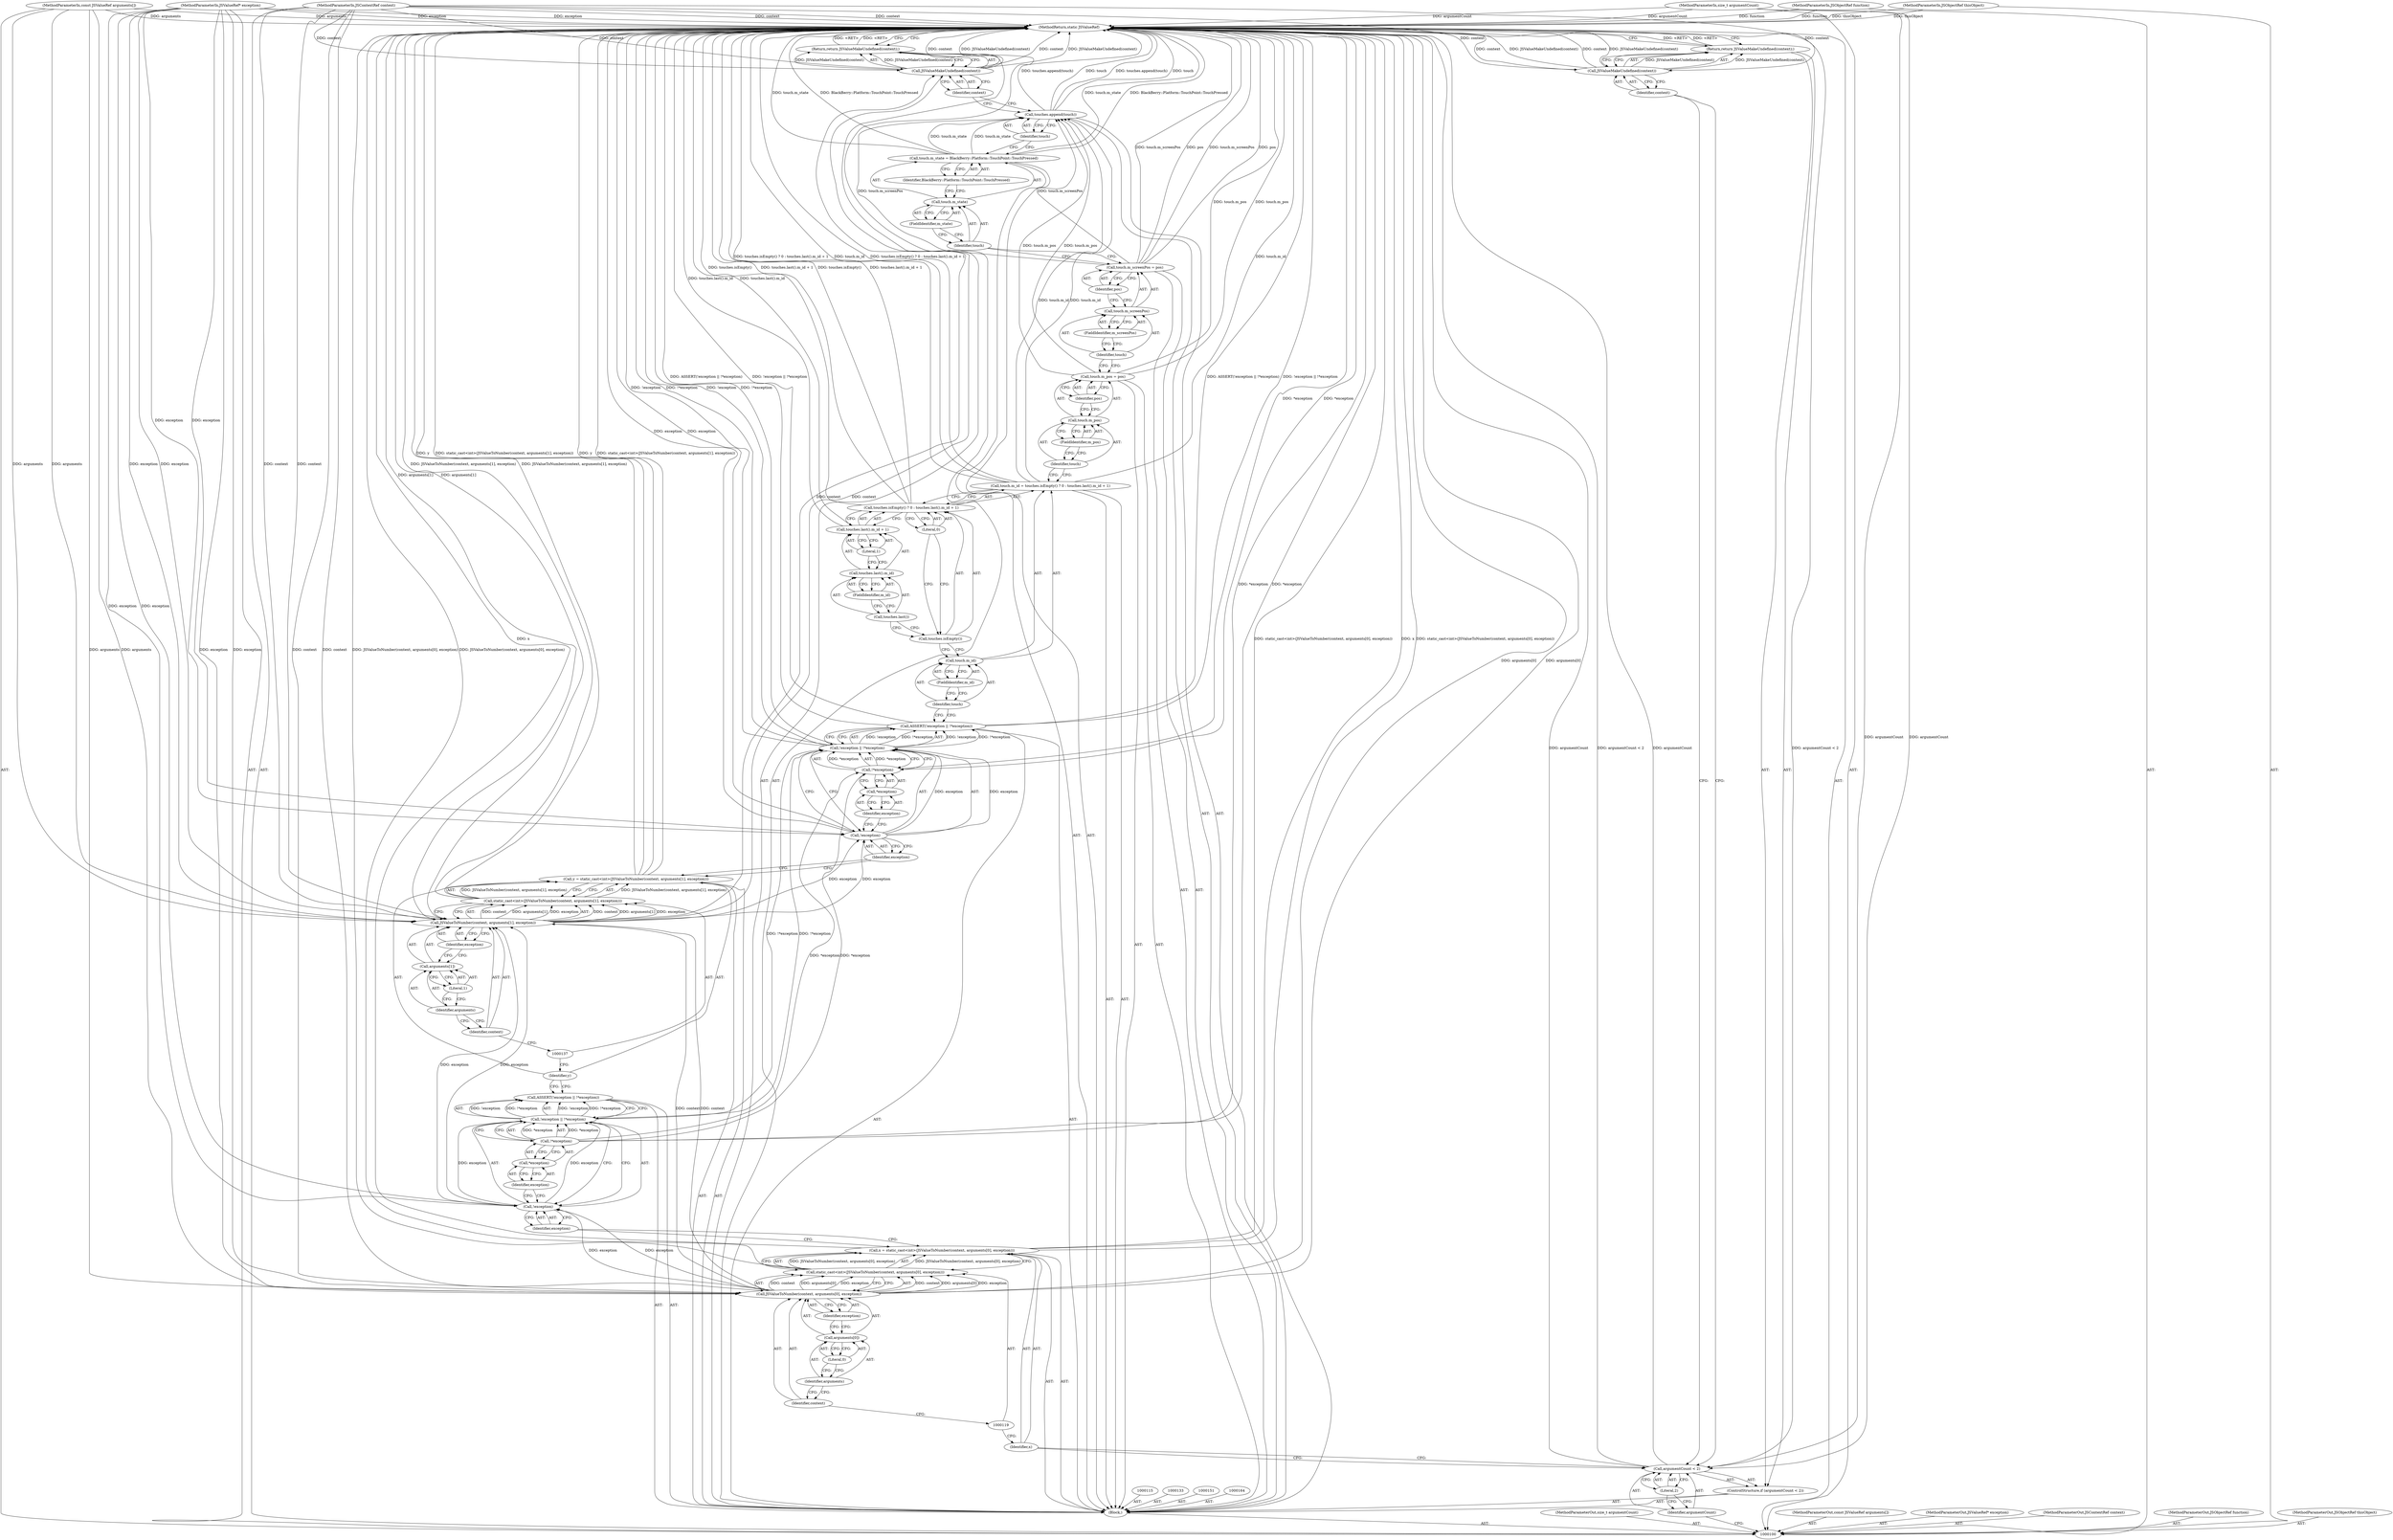 digraph "1_Chrome_d345af9ed62ee5f431be327967f41c3cc3fe936a_7" {
"1000185" [label="(MethodReturn,static JSValueRef)"];
"1000104" [label="(MethodParameterIn,size_t argumentCount)"];
"1000274" [label="(MethodParameterOut,size_t argumentCount)"];
"1000105" [label="(MethodParameterIn,const JSValueRef arguments[])"];
"1000275" [label="(MethodParameterOut,const JSValueRef arguments[])"];
"1000106" [label="(MethodParameterIn,JSValueRef* exception)"];
"1000276" [label="(MethodParameterOut,JSValueRef* exception)"];
"1000101" [label="(MethodParameterIn,JSContextRef context)"];
"1000271" [label="(MethodParameterOut,JSContextRef context)"];
"1000102" [label="(MethodParameterIn,JSObjectRef function)"];
"1000272" [label="(MethodParameterOut,JSObjectRef function)"];
"1000103" [label="(MethodParameterIn,JSObjectRef thisObject)"];
"1000273" [label="(MethodParameterOut,JSObjectRef thisObject)"];
"1000155" [label="(FieldIdentifier,m_id)"];
"1000156" [label="(Call,touches.isEmpty() ? 0 : touches.last().m_id + 1)"];
"1000157" [label="(Call,touches.isEmpty())"];
"1000158" [label="(Literal,0)"];
"1000152" [label="(Call,touch.m_id = touches.isEmpty() ? 0 : touches.last().m_id + 1)"];
"1000153" [label="(Call,touch.m_id)"];
"1000154" [label="(Identifier,touch)"];
"1000159" [label="(Call,touches.last().m_id + 1)"];
"1000160" [label="(Call,touches.last().m_id)"];
"1000161" [label="(Call,touches.last())"];
"1000162" [label="(FieldIdentifier,m_id)"];
"1000163" [label="(Literal,1)"];
"1000168" [label="(FieldIdentifier,m_pos)"];
"1000169" [label="(Identifier,pos)"];
"1000165" [label="(Call,touch.m_pos = pos)"];
"1000166" [label="(Call,touch.m_pos)"];
"1000167" [label="(Identifier,touch)"];
"1000173" [label="(FieldIdentifier,m_screenPos)"];
"1000174" [label="(Identifier,pos)"];
"1000170" [label="(Call,touch.m_screenPos = pos)"];
"1000171" [label="(Call,touch.m_screenPos)"];
"1000172" [label="(Identifier,touch)"];
"1000178" [label="(FieldIdentifier,m_state)"];
"1000179" [label="(Identifier,BlackBerry::Platform::TouchPoint::TouchPressed)"];
"1000175" [label="(Call,touch.m_state = BlackBerry::Platform::TouchPoint::TouchPressed)"];
"1000176" [label="(Call,touch.m_state)"];
"1000177" [label="(Identifier,touch)"];
"1000181" [label="(Identifier,touch)"];
"1000180" [label="(Call,touches.append(touch))"];
"1000107" [label="(Block,)"];
"1000183" [label="(Call,JSValueMakeUndefined(context))"];
"1000184" [label="(Identifier,context)"];
"1000182" [label="(Return,return JSValueMakeUndefined(context);)"];
"1000111" [label="(Literal,2)"];
"1000108" [label="(ControlStructure,if (argumentCount < 2))"];
"1000109" [label="(Call,argumentCount < 2)"];
"1000110" [label="(Identifier,argumentCount)"];
"1000113" [label="(Call,JSValueMakeUndefined(context))"];
"1000114" [label="(Identifier,context)"];
"1000112" [label="(Return,return JSValueMakeUndefined(context);)"];
"1000118" [label="(Call,static_cast<int>(JSValueToNumber(context, arguments[0], exception)))"];
"1000120" [label="(Call,JSValueToNumber(context, arguments[0], exception))"];
"1000121" [label="(Identifier,context)"];
"1000122" [label="(Call,arguments[0])"];
"1000123" [label="(Identifier,arguments)"];
"1000124" [label="(Literal,0)"];
"1000125" [label="(Identifier,exception)"];
"1000116" [label="(Call,x = static_cast<int>(JSValueToNumber(context, arguments[0], exception)))"];
"1000117" [label="(Identifier,x)"];
"1000127" [label="(Call,!exception || !*exception)"];
"1000128" [label="(Call,!exception)"];
"1000129" [label="(Identifier,exception)"];
"1000130" [label="(Call,!*exception)"];
"1000131" [label="(Call,*exception)"];
"1000132" [label="(Identifier,exception)"];
"1000126" [label="(Call,ASSERT(!exception || !*exception))"];
"1000136" [label="(Call,static_cast<int>(JSValueToNumber(context, arguments[1], exception)))"];
"1000138" [label="(Call,JSValueToNumber(context, arguments[1], exception))"];
"1000139" [label="(Identifier,context)"];
"1000140" [label="(Call,arguments[1])"];
"1000141" [label="(Identifier,arguments)"];
"1000142" [label="(Literal,1)"];
"1000143" [label="(Identifier,exception)"];
"1000134" [label="(Call,y = static_cast<int>(JSValueToNumber(context, arguments[1], exception)))"];
"1000135" [label="(Identifier,y)"];
"1000145" [label="(Call,!exception || !*exception)"];
"1000146" [label="(Call,!exception)"];
"1000147" [label="(Identifier,exception)"];
"1000148" [label="(Call,!*exception)"];
"1000149" [label="(Call,*exception)"];
"1000150" [label="(Identifier,exception)"];
"1000144" [label="(Call,ASSERT(!exception || !*exception))"];
"1000185" -> "1000100"  [label="AST: "];
"1000185" -> "1000112"  [label="CFG: "];
"1000185" -> "1000182"  [label="CFG: "];
"1000112" -> "1000185"  [label="DDG: <RET>"];
"1000156" -> "1000185"  [label="DDG: touches.isEmpty()"];
"1000156" -> "1000185"  [label="DDG: touches.last().m_id + 1"];
"1000105" -> "1000185"  [label="DDG: arguments"];
"1000180" -> "1000185"  [label="DDG: touch"];
"1000180" -> "1000185"  [label="DDG: touches.append(touch)"];
"1000152" -> "1000185"  [label="DDG: touch.m_id"];
"1000152" -> "1000185"  [label="DDG: touches.isEmpty() ? 0 : touches.last().m_id + 1"];
"1000116" -> "1000185"  [label="DDG: static_cast<int>(JSValueToNumber(context, arguments[0], exception))"];
"1000116" -> "1000185"  [label="DDG: x"];
"1000102" -> "1000185"  [label="DDG: function"];
"1000145" -> "1000185"  [label="DDG: !exception"];
"1000145" -> "1000185"  [label="DDG: !*exception"];
"1000175" -> "1000185"  [label="DDG: BlackBerry::Platform::TouchPoint::TouchPressed"];
"1000175" -> "1000185"  [label="DDG: touch.m_state"];
"1000104" -> "1000185"  [label="DDG: argumentCount"];
"1000113" -> "1000185"  [label="DDG: context"];
"1000113" -> "1000185"  [label="DDG: JSValueMakeUndefined(context)"];
"1000159" -> "1000185"  [label="DDG: touches.last().m_id"];
"1000165" -> "1000185"  [label="DDG: touch.m_pos"];
"1000138" -> "1000185"  [label="DDG: arguments[1]"];
"1000183" -> "1000185"  [label="DDG: context"];
"1000183" -> "1000185"  [label="DDG: JSValueMakeUndefined(context)"];
"1000103" -> "1000185"  [label="DDG: thisObject"];
"1000144" -> "1000185"  [label="DDG: ASSERT(!exception || !*exception)"];
"1000144" -> "1000185"  [label="DDG: !exception || !*exception"];
"1000148" -> "1000185"  [label="DDG: *exception"];
"1000134" -> "1000185"  [label="DDG: y"];
"1000134" -> "1000185"  [label="DDG: static_cast<int>(JSValueToNumber(context, arguments[1], exception))"];
"1000101" -> "1000185"  [label="DDG: context"];
"1000109" -> "1000185"  [label="DDG: argumentCount"];
"1000109" -> "1000185"  [label="DDG: argumentCount < 2"];
"1000118" -> "1000185"  [label="DDG: JSValueToNumber(context, arguments[0], exception)"];
"1000120" -> "1000185"  [label="DDG: arguments[0]"];
"1000170" -> "1000185"  [label="DDG: touch.m_screenPos"];
"1000170" -> "1000185"  [label="DDG: pos"];
"1000136" -> "1000185"  [label="DDG: JSValueToNumber(context, arguments[1], exception)"];
"1000146" -> "1000185"  [label="DDG: exception"];
"1000106" -> "1000185"  [label="DDG: exception"];
"1000130" -> "1000185"  [label="DDG: *exception"];
"1000182" -> "1000185"  [label="DDG: <RET>"];
"1000104" -> "1000100"  [label="AST: "];
"1000104" -> "1000185"  [label="DDG: argumentCount"];
"1000104" -> "1000109"  [label="DDG: argumentCount"];
"1000274" -> "1000100"  [label="AST: "];
"1000105" -> "1000100"  [label="AST: "];
"1000105" -> "1000185"  [label="DDG: arguments"];
"1000105" -> "1000120"  [label="DDG: arguments"];
"1000105" -> "1000138"  [label="DDG: arguments"];
"1000275" -> "1000100"  [label="AST: "];
"1000106" -> "1000100"  [label="AST: "];
"1000106" -> "1000185"  [label="DDG: exception"];
"1000106" -> "1000120"  [label="DDG: exception"];
"1000106" -> "1000128"  [label="DDG: exception"];
"1000106" -> "1000138"  [label="DDG: exception"];
"1000106" -> "1000146"  [label="DDG: exception"];
"1000276" -> "1000100"  [label="AST: "];
"1000101" -> "1000100"  [label="AST: "];
"1000101" -> "1000185"  [label="DDG: context"];
"1000101" -> "1000113"  [label="DDG: context"];
"1000101" -> "1000120"  [label="DDG: context"];
"1000101" -> "1000138"  [label="DDG: context"];
"1000101" -> "1000183"  [label="DDG: context"];
"1000271" -> "1000100"  [label="AST: "];
"1000102" -> "1000100"  [label="AST: "];
"1000102" -> "1000185"  [label="DDG: function"];
"1000272" -> "1000100"  [label="AST: "];
"1000103" -> "1000100"  [label="AST: "];
"1000103" -> "1000185"  [label="DDG: thisObject"];
"1000273" -> "1000100"  [label="AST: "];
"1000155" -> "1000153"  [label="AST: "];
"1000155" -> "1000154"  [label="CFG: "];
"1000153" -> "1000155"  [label="CFG: "];
"1000156" -> "1000152"  [label="AST: "];
"1000156" -> "1000158"  [label="CFG: "];
"1000156" -> "1000159"  [label="CFG: "];
"1000157" -> "1000156"  [label="AST: "];
"1000158" -> "1000156"  [label="AST: "];
"1000159" -> "1000156"  [label="AST: "];
"1000152" -> "1000156"  [label="CFG: "];
"1000156" -> "1000185"  [label="DDG: touches.isEmpty()"];
"1000156" -> "1000185"  [label="DDG: touches.last().m_id + 1"];
"1000157" -> "1000156"  [label="AST: "];
"1000157" -> "1000153"  [label="CFG: "];
"1000158" -> "1000157"  [label="CFG: "];
"1000161" -> "1000157"  [label="CFG: "];
"1000158" -> "1000156"  [label="AST: "];
"1000158" -> "1000157"  [label="CFG: "];
"1000156" -> "1000158"  [label="CFG: "];
"1000152" -> "1000107"  [label="AST: "];
"1000152" -> "1000156"  [label="CFG: "];
"1000153" -> "1000152"  [label="AST: "];
"1000156" -> "1000152"  [label="AST: "];
"1000167" -> "1000152"  [label="CFG: "];
"1000152" -> "1000185"  [label="DDG: touch.m_id"];
"1000152" -> "1000185"  [label="DDG: touches.isEmpty() ? 0 : touches.last().m_id + 1"];
"1000152" -> "1000180"  [label="DDG: touch.m_id"];
"1000153" -> "1000152"  [label="AST: "];
"1000153" -> "1000155"  [label="CFG: "];
"1000154" -> "1000153"  [label="AST: "];
"1000155" -> "1000153"  [label="AST: "];
"1000157" -> "1000153"  [label="CFG: "];
"1000154" -> "1000153"  [label="AST: "];
"1000154" -> "1000144"  [label="CFG: "];
"1000155" -> "1000154"  [label="CFG: "];
"1000159" -> "1000156"  [label="AST: "];
"1000159" -> "1000163"  [label="CFG: "];
"1000160" -> "1000159"  [label="AST: "];
"1000163" -> "1000159"  [label="AST: "];
"1000156" -> "1000159"  [label="CFG: "];
"1000159" -> "1000185"  [label="DDG: touches.last().m_id"];
"1000160" -> "1000159"  [label="AST: "];
"1000160" -> "1000162"  [label="CFG: "];
"1000161" -> "1000160"  [label="AST: "];
"1000162" -> "1000160"  [label="AST: "];
"1000163" -> "1000160"  [label="CFG: "];
"1000161" -> "1000160"  [label="AST: "];
"1000161" -> "1000157"  [label="CFG: "];
"1000162" -> "1000161"  [label="CFG: "];
"1000162" -> "1000160"  [label="AST: "];
"1000162" -> "1000161"  [label="CFG: "];
"1000160" -> "1000162"  [label="CFG: "];
"1000163" -> "1000159"  [label="AST: "];
"1000163" -> "1000160"  [label="CFG: "];
"1000159" -> "1000163"  [label="CFG: "];
"1000168" -> "1000166"  [label="AST: "];
"1000168" -> "1000167"  [label="CFG: "];
"1000166" -> "1000168"  [label="CFG: "];
"1000169" -> "1000165"  [label="AST: "];
"1000169" -> "1000166"  [label="CFG: "];
"1000165" -> "1000169"  [label="CFG: "];
"1000165" -> "1000107"  [label="AST: "];
"1000165" -> "1000169"  [label="CFG: "];
"1000166" -> "1000165"  [label="AST: "];
"1000169" -> "1000165"  [label="AST: "];
"1000172" -> "1000165"  [label="CFG: "];
"1000165" -> "1000185"  [label="DDG: touch.m_pos"];
"1000165" -> "1000180"  [label="DDG: touch.m_pos"];
"1000166" -> "1000165"  [label="AST: "];
"1000166" -> "1000168"  [label="CFG: "];
"1000167" -> "1000166"  [label="AST: "];
"1000168" -> "1000166"  [label="AST: "];
"1000169" -> "1000166"  [label="CFG: "];
"1000167" -> "1000166"  [label="AST: "];
"1000167" -> "1000152"  [label="CFG: "];
"1000168" -> "1000167"  [label="CFG: "];
"1000173" -> "1000171"  [label="AST: "];
"1000173" -> "1000172"  [label="CFG: "];
"1000171" -> "1000173"  [label="CFG: "];
"1000174" -> "1000170"  [label="AST: "];
"1000174" -> "1000171"  [label="CFG: "];
"1000170" -> "1000174"  [label="CFG: "];
"1000170" -> "1000107"  [label="AST: "];
"1000170" -> "1000174"  [label="CFG: "];
"1000171" -> "1000170"  [label="AST: "];
"1000174" -> "1000170"  [label="AST: "];
"1000177" -> "1000170"  [label="CFG: "];
"1000170" -> "1000185"  [label="DDG: touch.m_screenPos"];
"1000170" -> "1000185"  [label="DDG: pos"];
"1000170" -> "1000180"  [label="DDG: touch.m_screenPos"];
"1000171" -> "1000170"  [label="AST: "];
"1000171" -> "1000173"  [label="CFG: "];
"1000172" -> "1000171"  [label="AST: "];
"1000173" -> "1000171"  [label="AST: "];
"1000174" -> "1000171"  [label="CFG: "];
"1000172" -> "1000171"  [label="AST: "];
"1000172" -> "1000165"  [label="CFG: "];
"1000173" -> "1000172"  [label="CFG: "];
"1000178" -> "1000176"  [label="AST: "];
"1000178" -> "1000177"  [label="CFG: "];
"1000176" -> "1000178"  [label="CFG: "];
"1000179" -> "1000175"  [label="AST: "];
"1000179" -> "1000176"  [label="CFG: "];
"1000175" -> "1000179"  [label="CFG: "];
"1000175" -> "1000107"  [label="AST: "];
"1000175" -> "1000179"  [label="CFG: "];
"1000176" -> "1000175"  [label="AST: "];
"1000179" -> "1000175"  [label="AST: "];
"1000181" -> "1000175"  [label="CFG: "];
"1000175" -> "1000185"  [label="DDG: BlackBerry::Platform::TouchPoint::TouchPressed"];
"1000175" -> "1000185"  [label="DDG: touch.m_state"];
"1000175" -> "1000180"  [label="DDG: touch.m_state"];
"1000176" -> "1000175"  [label="AST: "];
"1000176" -> "1000178"  [label="CFG: "];
"1000177" -> "1000176"  [label="AST: "];
"1000178" -> "1000176"  [label="AST: "];
"1000179" -> "1000176"  [label="CFG: "];
"1000177" -> "1000176"  [label="AST: "];
"1000177" -> "1000170"  [label="CFG: "];
"1000178" -> "1000177"  [label="CFG: "];
"1000181" -> "1000180"  [label="AST: "];
"1000181" -> "1000175"  [label="CFG: "];
"1000180" -> "1000181"  [label="CFG: "];
"1000180" -> "1000107"  [label="AST: "];
"1000180" -> "1000181"  [label="CFG: "];
"1000181" -> "1000180"  [label="AST: "];
"1000184" -> "1000180"  [label="CFG: "];
"1000180" -> "1000185"  [label="DDG: touch"];
"1000180" -> "1000185"  [label="DDG: touches.append(touch)"];
"1000165" -> "1000180"  [label="DDG: touch.m_pos"];
"1000175" -> "1000180"  [label="DDG: touch.m_state"];
"1000152" -> "1000180"  [label="DDG: touch.m_id"];
"1000170" -> "1000180"  [label="DDG: touch.m_screenPos"];
"1000107" -> "1000100"  [label="AST: "];
"1000108" -> "1000107"  [label="AST: "];
"1000115" -> "1000107"  [label="AST: "];
"1000116" -> "1000107"  [label="AST: "];
"1000126" -> "1000107"  [label="AST: "];
"1000133" -> "1000107"  [label="AST: "];
"1000134" -> "1000107"  [label="AST: "];
"1000144" -> "1000107"  [label="AST: "];
"1000151" -> "1000107"  [label="AST: "];
"1000152" -> "1000107"  [label="AST: "];
"1000164" -> "1000107"  [label="AST: "];
"1000165" -> "1000107"  [label="AST: "];
"1000170" -> "1000107"  [label="AST: "];
"1000175" -> "1000107"  [label="AST: "];
"1000180" -> "1000107"  [label="AST: "];
"1000182" -> "1000107"  [label="AST: "];
"1000183" -> "1000182"  [label="AST: "];
"1000183" -> "1000184"  [label="CFG: "];
"1000184" -> "1000183"  [label="AST: "];
"1000182" -> "1000183"  [label="CFG: "];
"1000183" -> "1000185"  [label="DDG: context"];
"1000183" -> "1000185"  [label="DDG: JSValueMakeUndefined(context)"];
"1000183" -> "1000182"  [label="DDG: JSValueMakeUndefined(context)"];
"1000138" -> "1000183"  [label="DDG: context"];
"1000101" -> "1000183"  [label="DDG: context"];
"1000184" -> "1000183"  [label="AST: "];
"1000184" -> "1000180"  [label="CFG: "];
"1000183" -> "1000184"  [label="CFG: "];
"1000182" -> "1000107"  [label="AST: "];
"1000182" -> "1000183"  [label="CFG: "];
"1000183" -> "1000182"  [label="AST: "];
"1000185" -> "1000182"  [label="CFG: "];
"1000182" -> "1000185"  [label="DDG: <RET>"];
"1000183" -> "1000182"  [label="DDG: JSValueMakeUndefined(context)"];
"1000111" -> "1000109"  [label="AST: "];
"1000111" -> "1000110"  [label="CFG: "];
"1000109" -> "1000111"  [label="CFG: "];
"1000108" -> "1000107"  [label="AST: "];
"1000109" -> "1000108"  [label="AST: "];
"1000112" -> "1000108"  [label="AST: "];
"1000109" -> "1000108"  [label="AST: "];
"1000109" -> "1000111"  [label="CFG: "];
"1000110" -> "1000109"  [label="AST: "];
"1000111" -> "1000109"  [label="AST: "];
"1000114" -> "1000109"  [label="CFG: "];
"1000117" -> "1000109"  [label="CFG: "];
"1000109" -> "1000185"  [label="DDG: argumentCount"];
"1000109" -> "1000185"  [label="DDG: argumentCount < 2"];
"1000104" -> "1000109"  [label="DDG: argumentCount"];
"1000110" -> "1000109"  [label="AST: "];
"1000110" -> "1000100"  [label="CFG: "];
"1000111" -> "1000110"  [label="CFG: "];
"1000113" -> "1000112"  [label="AST: "];
"1000113" -> "1000114"  [label="CFG: "];
"1000114" -> "1000113"  [label="AST: "];
"1000112" -> "1000113"  [label="CFG: "];
"1000113" -> "1000185"  [label="DDG: context"];
"1000113" -> "1000185"  [label="DDG: JSValueMakeUndefined(context)"];
"1000113" -> "1000112"  [label="DDG: JSValueMakeUndefined(context)"];
"1000101" -> "1000113"  [label="DDG: context"];
"1000114" -> "1000113"  [label="AST: "];
"1000114" -> "1000109"  [label="CFG: "];
"1000113" -> "1000114"  [label="CFG: "];
"1000112" -> "1000108"  [label="AST: "];
"1000112" -> "1000113"  [label="CFG: "];
"1000113" -> "1000112"  [label="AST: "];
"1000185" -> "1000112"  [label="CFG: "];
"1000112" -> "1000185"  [label="DDG: <RET>"];
"1000113" -> "1000112"  [label="DDG: JSValueMakeUndefined(context)"];
"1000118" -> "1000116"  [label="AST: "];
"1000118" -> "1000120"  [label="CFG: "];
"1000119" -> "1000118"  [label="AST: "];
"1000120" -> "1000118"  [label="AST: "];
"1000116" -> "1000118"  [label="CFG: "];
"1000118" -> "1000185"  [label="DDG: JSValueToNumber(context, arguments[0], exception)"];
"1000118" -> "1000116"  [label="DDG: JSValueToNumber(context, arguments[0], exception)"];
"1000120" -> "1000118"  [label="DDG: context"];
"1000120" -> "1000118"  [label="DDG: arguments[0]"];
"1000120" -> "1000118"  [label="DDG: exception"];
"1000120" -> "1000118"  [label="AST: "];
"1000120" -> "1000125"  [label="CFG: "];
"1000121" -> "1000120"  [label="AST: "];
"1000122" -> "1000120"  [label="AST: "];
"1000125" -> "1000120"  [label="AST: "];
"1000118" -> "1000120"  [label="CFG: "];
"1000120" -> "1000185"  [label="DDG: arguments[0]"];
"1000120" -> "1000118"  [label="DDG: context"];
"1000120" -> "1000118"  [label="DDG: arguments[0]"];
"1000120" -> "1000118"  [label="DDG: exception"];
"1000101" -> "1000120"  [label="DDG: context"];
"1000105" -> "1000120"  [label="DDG: arguments"];
"1000106" -> "1000120"  [label="DDG: exception"];
"1000120" -> "1000128"  [label="DDG: exception"];
"1000120" -> "1000138"  [label="DDG: context"];
"1000121" -> "1000120"  [label="AST: "];
"1000121" -> "1000119"  [label="CFG: "];
"1000123" -> "1000121"  [label="CFG: "];
"1000122" -> "1000120"  [label="AST: "];
"1000122" -> "1000124"  [label="CFG: "];
"1000123" -> "1000122"  [label="AST: "];
"1000124" -> "1000122"  [label="AST: "];
"1000125" -> "1000122"  [label="CFG: "];
"1000123" -> "1000122"  [label="AST: "];
"1000123" -> "1000121"  [label="CFG: "];
"1000124" -> "1000123"  [label="CFG: "];
"1000124" -> "1000122"  [label="AST: "];
"1000124" -> "1000123"  [label="CFG: "];
"1000122" -> "1000124"  [label="CFG: "];
"1000125" -> "1000120"  [label="AST: "];
"1000125" -> "1000122"  [label="CFG: "];
"1000120" -> "1000125"  [label="CFG: "];
"1000116" -> "1000107"  [label="AST: "];
"1000116" -> "1000118"  [label="CFG: "];
"1000117" -> "1000116"  [label="AST: "];
"1000118" -> "1000116"  [label="AST: "];
"1000129" -> "1000116"  [label="CFG: "];
"1000116" -> "1000185"  [label="DDG: static_cast<int>(JSValueToNumber(context, arguments[0], exception))"];
"1000116" -> "1000185"  [label="DDG: x"];
"1000118" -> "1000116"  [label="DDG: JSValueToNumber(context, arguments[0], exception)"];
"1000117" -> "1000116"  [label="AST: "];
"1000117" -> "1000109"  [label="CFG: "];
"1000119" -> "1000117"  [label="CFG: "];
"1000127" -> "1000126"  [label="AST: "];
"1000127" -> "1000128"  [label="CFG: "];
"1000127" -> "1000130"  [label="CFG: "];
"1000128" -> "1000127"  [label="AST: "];
"1000130" -> "1000127"  [label="AST: "];
"1000126" -> "1000127"  [label="CFG: "];
"1000127" -> "1000126"  [label="DDG: !exception"];
"1000127" -> "1000126"  [label="DDG: !*exception"];
"1000128" -> "1000127"  [label="DDG: exception"];
"1000130" -> "1000127"  [label="DDG: *exception"];
"1000127" -> "1000145"  [label="DDG: !*exception"];
"1000128" -> "1000127"  [label="AST: "];
"1000128" -> "1000129"  [label="CFG: "];
"1000129" -> "1000128"  [label="AST: "];
"1000132" -> "1000128"  [label="CFG: "];
"1000127" -> "1000128"  [label="CFG: "];
"1000128" -> "1000127"  [label="DDG: exception"];
"1000120" -> "1000128"  [label="DDG: exception"];
"1000106" -> "1000128"  [label="DDG: exception"];
"1000128" -> "1000138"  [label="DDG: exception"];
"1000129" -> "1000128"  [label="AST: "];
"1000129" -> "1000116"  [label="CFG: "];
"1000128" -> "1000129"  [label="CFG: "];
"1000130" -> "1000127"  [label="AST: "];
"1000130" -> "1000131"  [label="CFG: "];
"1000131" -> "1000130"  [label="AST: "];
"1000127" -> "1000130"  [label="CFG: "];
"1000130" -> "1000185"  [label="DDG: *exception"];
"1000130" -> "1000127"  [label="DDG: *exception"];
"1000130" -> "1000148"  [label="DDG: *exception"];
"1000131" -> "1000130"  [label="AST: "];
"1000131" -> "1000132"  [label="CFG: "];
"1000132" -> "1000131"  [label="AST: "];
"1000130" -> "1000131"  [label="CFG: "];
"1000132" -> "1000131"  [label="AST: "];
"1000132" -> "1000128"  [label="CFG: "];
"1000131" -> "1000132"  [label="CFG: "];
"1000126" -> "1000107"  [label="AST: "];
"1000126" -> "1000127"  [label="CFG: "];
"1000127" -> "1000126"  [label="AST: "];
"1000135" -> "1000126"  [label="CFG: "];
"1000127" -> "1000126"  [label="DDG: !exception"];
"1000127" -> "1000126"  [label="DDG: !*exception"];
"1000136" -> "1000134"  [label="AST: "];
"1000136" -> "1000138"  [label="CFG: "];
"1000137" -> "1000136"  [label="AST: "];
"1000138" -> "1000136"  [label="AST: "];
"1000134" -> "1000136"  [label="CFG: "];
"1000136" -> "1000185"  [label="DDG: JSValueToNumber(context, arguments[1], exception)"];
"1000136" -> "1000134"  [label="DDG: JSValueToNumber(context, arguments[1], exception)"];
"1000138" -> "1000136"  [label="DDG: context"];
"1000138" -> "1000136"  [label="DDG: arguments[1]"];
"1000138" -> "1000136"  [label="DDG: exception"];
"1000138" -> "1000136"  [label="AST: "];
"1000138" -> "1000143"  [label="CFG: "];
"1000139" -> "1000138"  [label="AST: "];
"1000140" -> "1000138"  [label="AST: "];
"1000143" -> "1000138"  [label="AST: "];
"1000136" -> "1000138"  [label="CFG: "];
"1000138" -> "1000185"  [label="DDG: arguments[1]"];
"1000138" -> "1000136"  [label="DDG: context"];
"1000138" -> "1000136"  [label="DDG: arguments[1]"];
"1000138" -> "1000136"  [label="DDG: exception"];
"1000120" -> "1000138"  [label="DDG: context"];
"1000101" -> "1000138"  [label="DDG: context"];
"1000105" -> "1000138"  [label="DDG: arguments"];
"1000128" -> "1000138"  [label="DDG: exception"];
"1000106" -> "1000138"  [label="DDG: exception"];
"1000138" -> "1000146"  [label="DDG: exception"];
"1000138" -> "1000183"  [label="DDG: context"];
"1000139" -> "1000138"  [label="AST: "];
"1000139" -> "1000137"  [label="CFG: "];
"1000141" -> "1000139"  [label="CFG: "];
"1000140" -> "1000138"  [label="AST: "];
"1000140" -> "1000142"  [label="CFG: "];
"1000141" -> "1000140"  [label="AST: "];
"1000142" -> "1000140"  [label="AST: "];
"1000143" -> "1000140"  [label="CFG: "];
"1000141" -> "1000140"  [label="AST: "];
"1000141" -> "1000139"  [label="CFG: "];
"1000142" -> "1000141"  [label="CFG: "];
"1000142" -> "1000140"  [label="AST: "];
"1000142" -> "1000141"  [label="CFG: "];
"1000140" -> "1000142"  [label="CFG: "];
"1000143" -> "1000138"  [label="AST: "];
"1000143" -> "1000140"  [label="CFG: "];
"1000138" -> "1000143"  [label="CFG: "];
"1000134" -> "1000107"  [label="AST: "];
"1000134" -> "1000136"  [label="CFG: "];
"1000135" -> "1000134"  [label="AST: "];
"1000136" -> "1000134"  [label="AST: "];
"1000147" -> "1000134"  [label="CFG: "];
"1000134" -> "1000185"  [label="DDG: y"];
"1000134" -> "1000185"  [label="DDG: static_cast<int>(JSValueToNumber(context, arguments[1], exception))"];
"1000136" -> "1000134"  [label="DDG: JSValueToNumber(context, arguments[1], exception)"];
"1000135" -> "1000134"  [label="AST: "];
"1000135" -> "1000126"  [label="CFG: "];
"1000137" -> "1000135"  [label="CFG: "];
"1000145" -> "1000144"  [label="AST: "];
"1000145" -> "1000146"  [label="CFG: "];
"1000145" -> "1000148"  [label="CFG: "];
"1000146" -> "1000145"  [label="AST: "];
"1000148" -> "1000145"  [label="AST: "];
"1000144" -> "1000145"  [label="CFG: "];
"1000145" -> "1000185"  [label="DDG: !exception"];
"1000145" -> "1000185"  [label="DDG: !*exception"];
"1000145" -> "1000144"  [label="DDG: !exception"];
"1000145" -> "1000144"  [label="DDG: !*exception"];
"1000146" -> "1000145"  [label="DDG: exception"];
"1000127" -> "1000145"  [label="DDG: !*exception"];
"1000148" -> "1000145"  [label="DDG: *exception"];
"1000146" -> "1000145"  [label="AST: "];
"1000146" -> "1000147"  [label="CFG: "];
"1000147" -> "1000146"  [label="AST: "];
"1000150" -> "1000146"  [label="CFG: "];
"1000145" -> "1000146"  [label="CFG: "];
"1000146" -> "1000185"  [label="DDG: exception"];
"1000146" -> "1000145"  [label="DDG: exception"];
"1000138" -> "1000146"  [label="DDG: exception"];
"1000106" -> "1000146"  [label="DDG: exception"];
"1000147" -> "1000146"  [label="AST: "];
"1000147" -> "1000134"  [label="CFG: "];
"1000146" -> "1000147"  [label="CFG: "];
"1000148" -> "1000145"  [label="AST: "];
"1000148" -> "1000149"  [label="CFG: "];
"1000149" -> "1000148"  [label="AST: "];
"1000145" -> "1000148"  [label="CFG: "];
"1000148" -> "1000185"  [label="DDG: *exception"];
"1000148" -> "1000145"  [label="DDG: *exception"];
"1000130" -> "1000148"  [label="DDG: *exception"];
"1000149" -> "1000148"  [label="AST: "];
"1000149" -> "1000150"  [label="CFG: "];
"1000150" -> "1000149"  [label="AST: "];
"1000148" -> "1000149"  [label="CFG: "];
"1000150" -> "1000149"  [label="AST: "];
"1000150" -> "1000146"  [label="CFG: "];
"1000149" -> "1000150"  [label="CFG: "];
"1000144" -> "1000107"  [label="AST: "];
"1000144" -> "1000145"  [label="CFG: "];
"1000145" -> "1000144"  [label="AST: "];
"1000154" -> "1000144"  [label="CFG: "];
"1000144" -> "1000185"  [label="DDG: ASSERT(!exception || !*exception)"];
"1000144" -> "1000185"  [label="DDG: !exception || !*exception"];
"1000145" -> "1000144"  [label="DDG: !exception"];
"1000145" -> "1000144"  [label="DDG: !*exception"];
}
